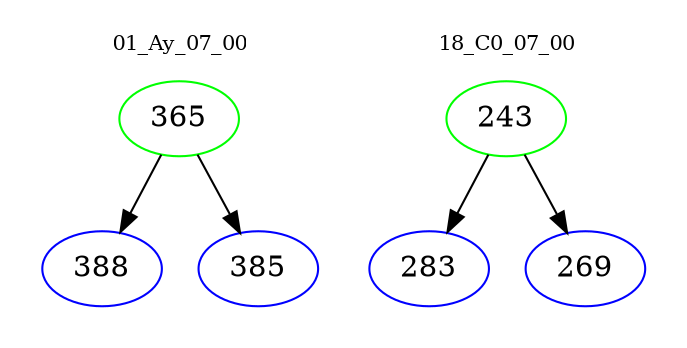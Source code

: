 digraph{
subgraph cluster_0 {
color = white
label = "01_Ay_07_00";
fontsize=10;
T0_365 [label="365", color="green"]
T0_365 -> T0_388 [color="black"]
T0_388 [label="388", color="blue"]
T0_365 -> T0_385 [color="black"]
T0_385 [label="385", color="blue"]
}
subgraph cluster_1 {
color = white
label = "18_C0_07_00";
fontsize=10;
T1_243 [label="243", color="green"]
T1_243 -> T1_283 [color="black"]
T1_283 [label="283", color="blue"]
T1_243 -> T1_269 [color="black"]
T1_269 [label="269", color="blue"]
}
}

